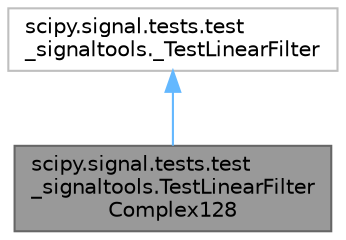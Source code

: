 digraph "scipy.signal.tests.test_signaltools.TestLinearFilterComplex128"
{
 // LATEX_PDF_SIZE
  bgcolor="transparent";
  edge [fontname=Helvetica,fontsize=10,labelfontname=Helvetica,labelfontsize=10];
  node [fontname=Helvetica,fontsize=10,shape=box,height=0.2,width=0.4];
  Node1 [id="Node000001",label="scipy.signal.tests.test\l_signaltools.TestLinearFilter\lComplex128",height=0.2,width=0.4,color="gray40", fillcolor="grey60", style="filled", fontcolor="black",tooltip=" "];
  Node2 -> Node1 [id="edge1_Node000001_Node000002",dir="back",color="steelblue1",style="solid",tooltip=" "];
  Node2 [id="Node000002",label="scipy.signal.tests.test\l_signaltools._TestLinearFilter",height=0.2,width=0.4,color="grey75", fillcolor="white", style="filled",URL="$d0/db9/classscipy_1_1signal_1_1tests_1_1test__signaltools_1_1__TestLinearFilter.html",tooltip=" "];
}
